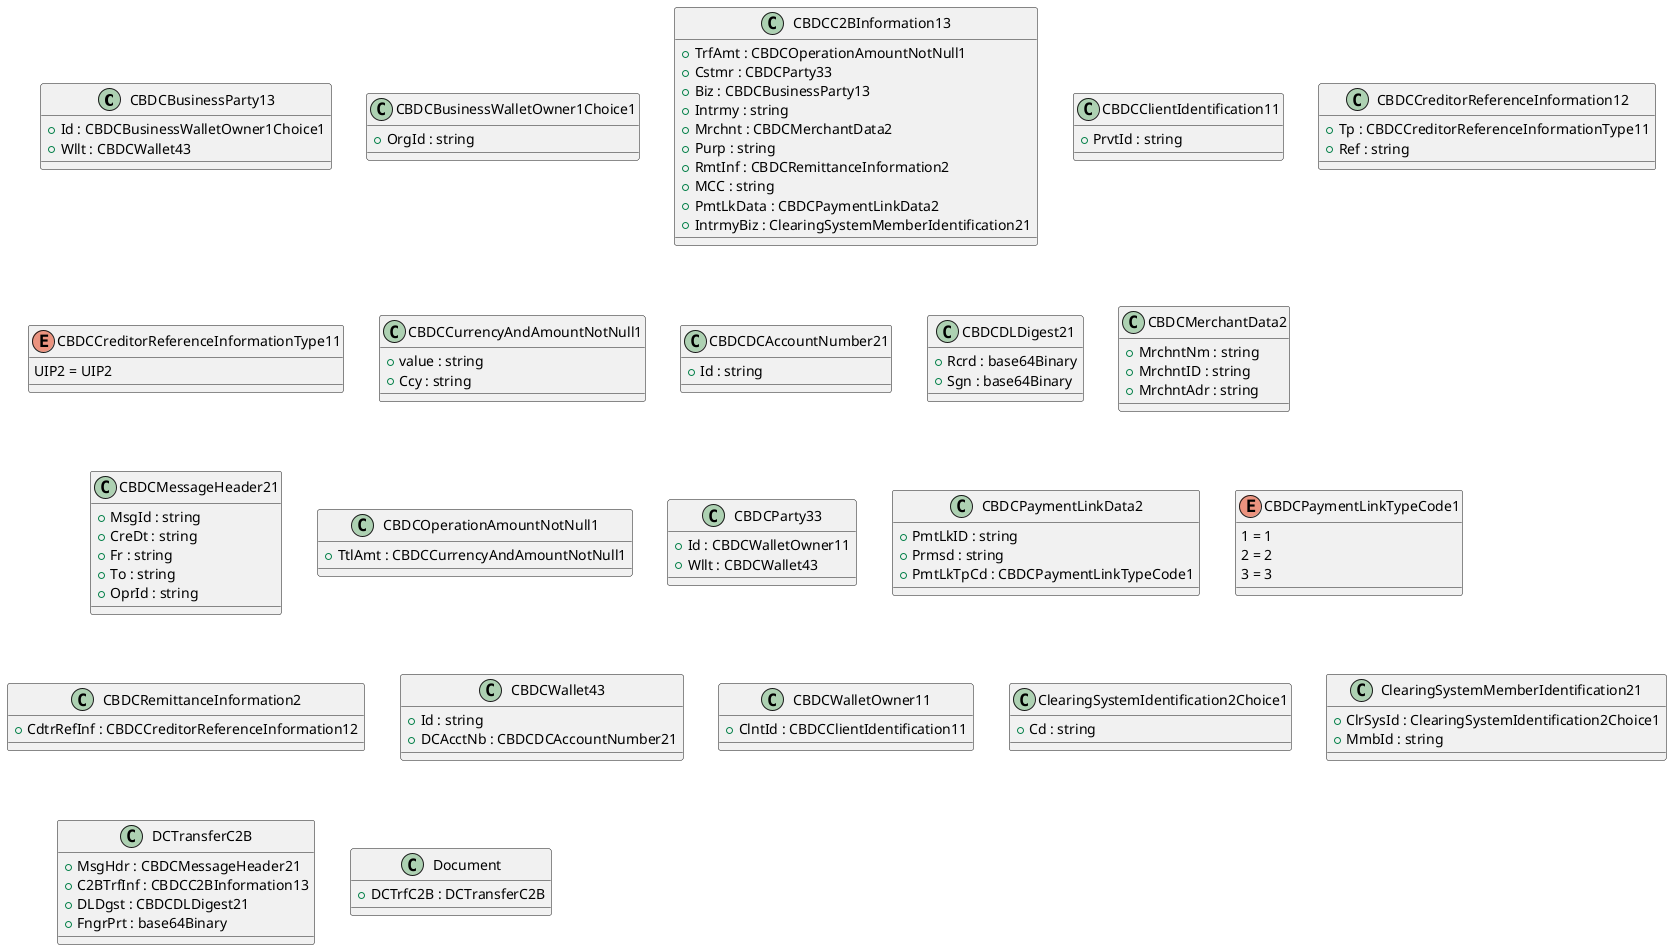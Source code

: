@startuml

class CBDCBusinessParty13 {
    +Id : CBDCBusinessWalletOwner1Choice1
    +Wllt : CBDCWallet43
}
class CBDCBusinessWalletOwner1Choice1 {
    +OrgId : string
}
class CBDCC2BInformation13 {
    +TrfAmt : CBDCOperationAmountNotNull1
    +Cstmr : CBDCParty33
    +Biz : CBDCBusinessParty13
    +Intrmy : string
    +Mrchnt : CBDCMerchantData2
    +Purp : string
    +RmtInf : CBDCRemittanceInformation2
    +MCC : string
    +PmtLkData : CBDCPaymentLinkData2
    +IntrmyBiz : ClearingSystemMemberIdentification21
}
class CBDCClientIdentification11 {
    +PrvtId : string
}
class CBDCCreditorReferenceInformation12 {
    +Tp : CBDCCreditorReferenceInformationType11
    +Ref : string
}
enum CBDCCreditorReferenceInformationType11 {
    UIP2 = UIP2
}
class CBDCCurrencyAndAmountNotNull1 {
    +value : string
    +Ccy : string
}
class CBDCDCAccountNumber21 {
    +Id : string
}
class CBDCDLDigest21 {
    +Rcrd : base64Binary
    +Sgn : base64Binary
}
class CBDCMerchantData2 {
    +MrchntNm : string
    +MrchntID : string
    +MrchntAdr : string
}
class CBDCMessageHeader21 {
    +MsgId : string
    +CreDt : string
    +Fr : string
    +To : string
    +OprId : string
}
class CBDCOperationAmountNotNull1 {
    +TtlAmt : CBDCCurrencyAndAmountNotNull1
}
class CBDCParty33 {
    +Id : CBDCWalletOwner11
    +Wllt : CBDCWallet43
}
class CBDCPaymentLinkData2 {
    +PmtLkID : string
    +Prmsd : string
    +PmtLkTpCd : CBDCPaymentLinkTypeCode1
}
enum CBDCPaymentLinkTypeCode1 {
    1 = 1
    2 = 2
    3 = 3
}
class CBDCRemittanceInformation2 {
    +CdtrRefInf : CBDCCreditorReferenceInformation12
}
class CBDCWallet43 {
    +Id : string
    +DCAcctNb : CBDCDCAccountNumber21
}
class CBDCWalletOwner11 {
    +ClntId : CBDCClientIdentification11
}
class ClearingSystemIdentification2Choice1 {
    +Cd : string
}
class ClearingSystemMemberIdentification21 {
    +ClrSysId : ClearingSystemIdentification2Choice1
    +MmbId : string
}
class DCTransferC2B {
    +MsgHdr : CBDCMessageHeader21
    +C2BTrfInf : CBDCC2BInformation13
    +DLDgst : CBDCDLDigest21
    +FngrPrt : base64Binary
}
class Document {
    +DCTrfC2B : DCTransferC2B
}

@enduml
